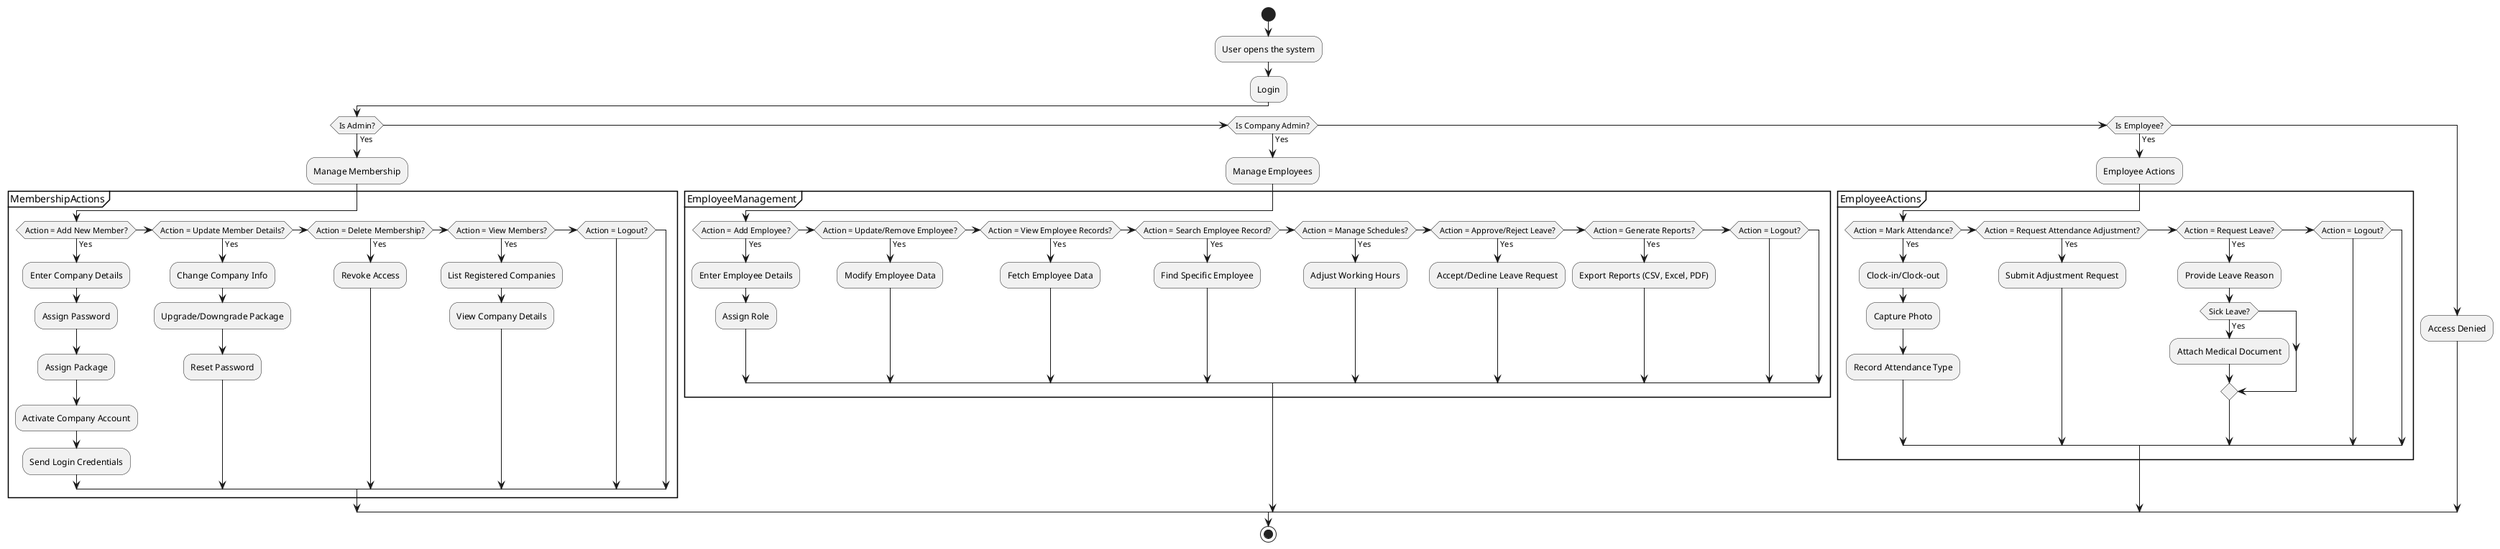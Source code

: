 @startuml
start

:User opens the system;
:Login;

if (Is Admin?) then (Yes)
  :Manage Membership;
  partition MembershipActions {
    if (Action = Add New Member?) then (Yes)
      :Enter Company Details;
      :Assign Password;
      :Assign Package;
      :Activate Company Account;
      :Send Login Credentials;
    elseif (Action = Update Member Details?) then (Yes)
      :Change Company Info;
      :Upgrade/Downgrade Package;
      :Reset Password;
    elseif (Action = Delete Membership?) then (Yes)
      :Revoke Access;
    elseif (Action = View Members?) then (Yes)
      :List Registered Companies;
      :View Company Details;
     elseif (Action = Logout?) 
      
    endif
  }
elseif (Is Company Admin?) then (Yes)
  :Manage Employees;
  partition EmployeeManagement {
    if (Action = Add Employee?) then (Yes)
      :Enter Employee Details;
      :Assign Role;
    elseif (Action = Update/Remove Employee?) then (Yes)
      :Modify Employee Data;
    elseif (Action = View Employee Records?) then (Yes)
      :Fetch Employee Data;
    elseif (Action = Search Employee Record?) then (Yes)
      :Find Specific Employee;
    elseif (Action = Manage Schedules?) then (Yes)
      :Adjust Working Hours;
    elseif (Action = Approve/Reject Leave?) then (Yes)
      :Accept/Decline Leave Request;
    elseif (Action = Generate Reports?) then (Yes)
      :Export Reports (CSV, Excel, PDF);
    elseif (Action = Logout?) 
       
    endif
  }
elseif (Is Employee?) then (Yes)
  :Employee Actions;
  partition EmployeeActions {
    if (Action = Mark Attendance?) then (Yes)
      :Clock-in/Clock-out;
      :Capture Photo;
      :Record Attendance Type;
    elseif (Action = Request Attendance Adjustment?) then (Yes)
      :Submit Adjustment Request;
    elseif (Action = Request Leave?) then (Yes)
      :Provide Leave Reason;
      if (Sick Leave?) then (Yes)
        :Attach Medical Document;
      endif
    elseif (Action = Logout?) 
       
    endif
  }
else
  :Access Denied;
endif

stop
@enduml
